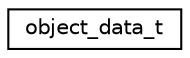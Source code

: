 digraph "Graphical Class Hierarchy"
{
 // INTERACTIVE_SVG=YES
 // LATEX_PDF_SIZE
  edge [fontname="Helvetica",fontsize="10",labelfontname="Helvetica",labelfontsize="10"];
  node [fontname="Helvetica",fontsize="10",shape=record];
  rankdir="LR";
  Node0 [label="object_data_t",height=0.2,width=0.4,color="black", fillcolor="white", style="filled",URL="$structobject__data__t.html",tooltip=" "];
}
